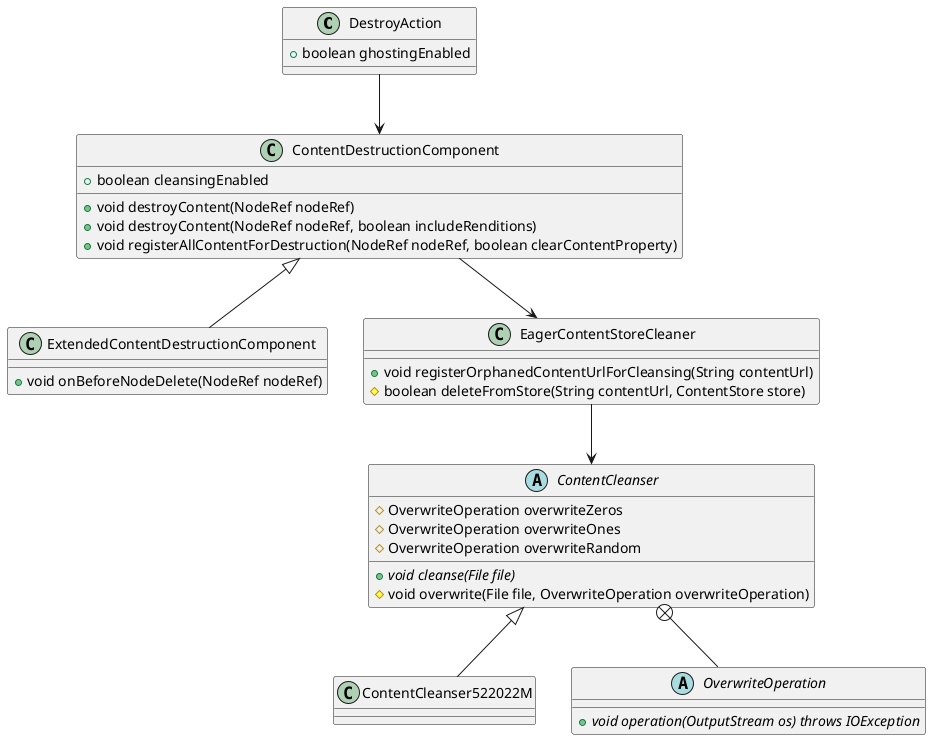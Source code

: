 @startuml

DestroyAction --> ContentDestructionComponent
ContentDestructionComponent <|-- ExtendedContentDestructionComponent
ContentDestructionComponent --> EagerContentStoreCleaner
EagerContentStoreCleaner --> ContentCleanser
ContentCleanser <|-- ContentCleanser522022M
ContentCleanser +-- OverwriteOperation

class DestroyAction {
   + boolean ghostingEnabled
}

class ContentDestructionComponent {
   + boolean cleansingEnabled
   + void destroyContent(NodeRef nodeRef)   
   + void destroyContent(NodeRef nodeRef, boolean includeRenditions)
   + void registerAllContentForDestruction(NodeRef nodeRef, boolean clearContentProperty)   
}

class ExtendedContentDestructionComponent {
   + void onBeforeNodeDelete(NodeRef nodeRef)
}

class EagerContentStoreCleaner {
    + void registerOrphanedContentUrlForCleansing(String contentUrl)
    # boolean deleteFromStore(String contentUrl, ContentStore store)
}

abstract class ContentCleanser {
    # OverwriteOperation overwriteZeros
    # OverwriteOperation overwriteOnes
    # OverwriteOperation overwriteRandom
    + {abstract} void cleanse(File file)
    # void overwrite(File file, OverwriteOperation overwriteOperation)
}

abstract class OverwriteOperation {
    + {abstract} void operation(OutputStream os) throws IOException
}
    
@enduml

